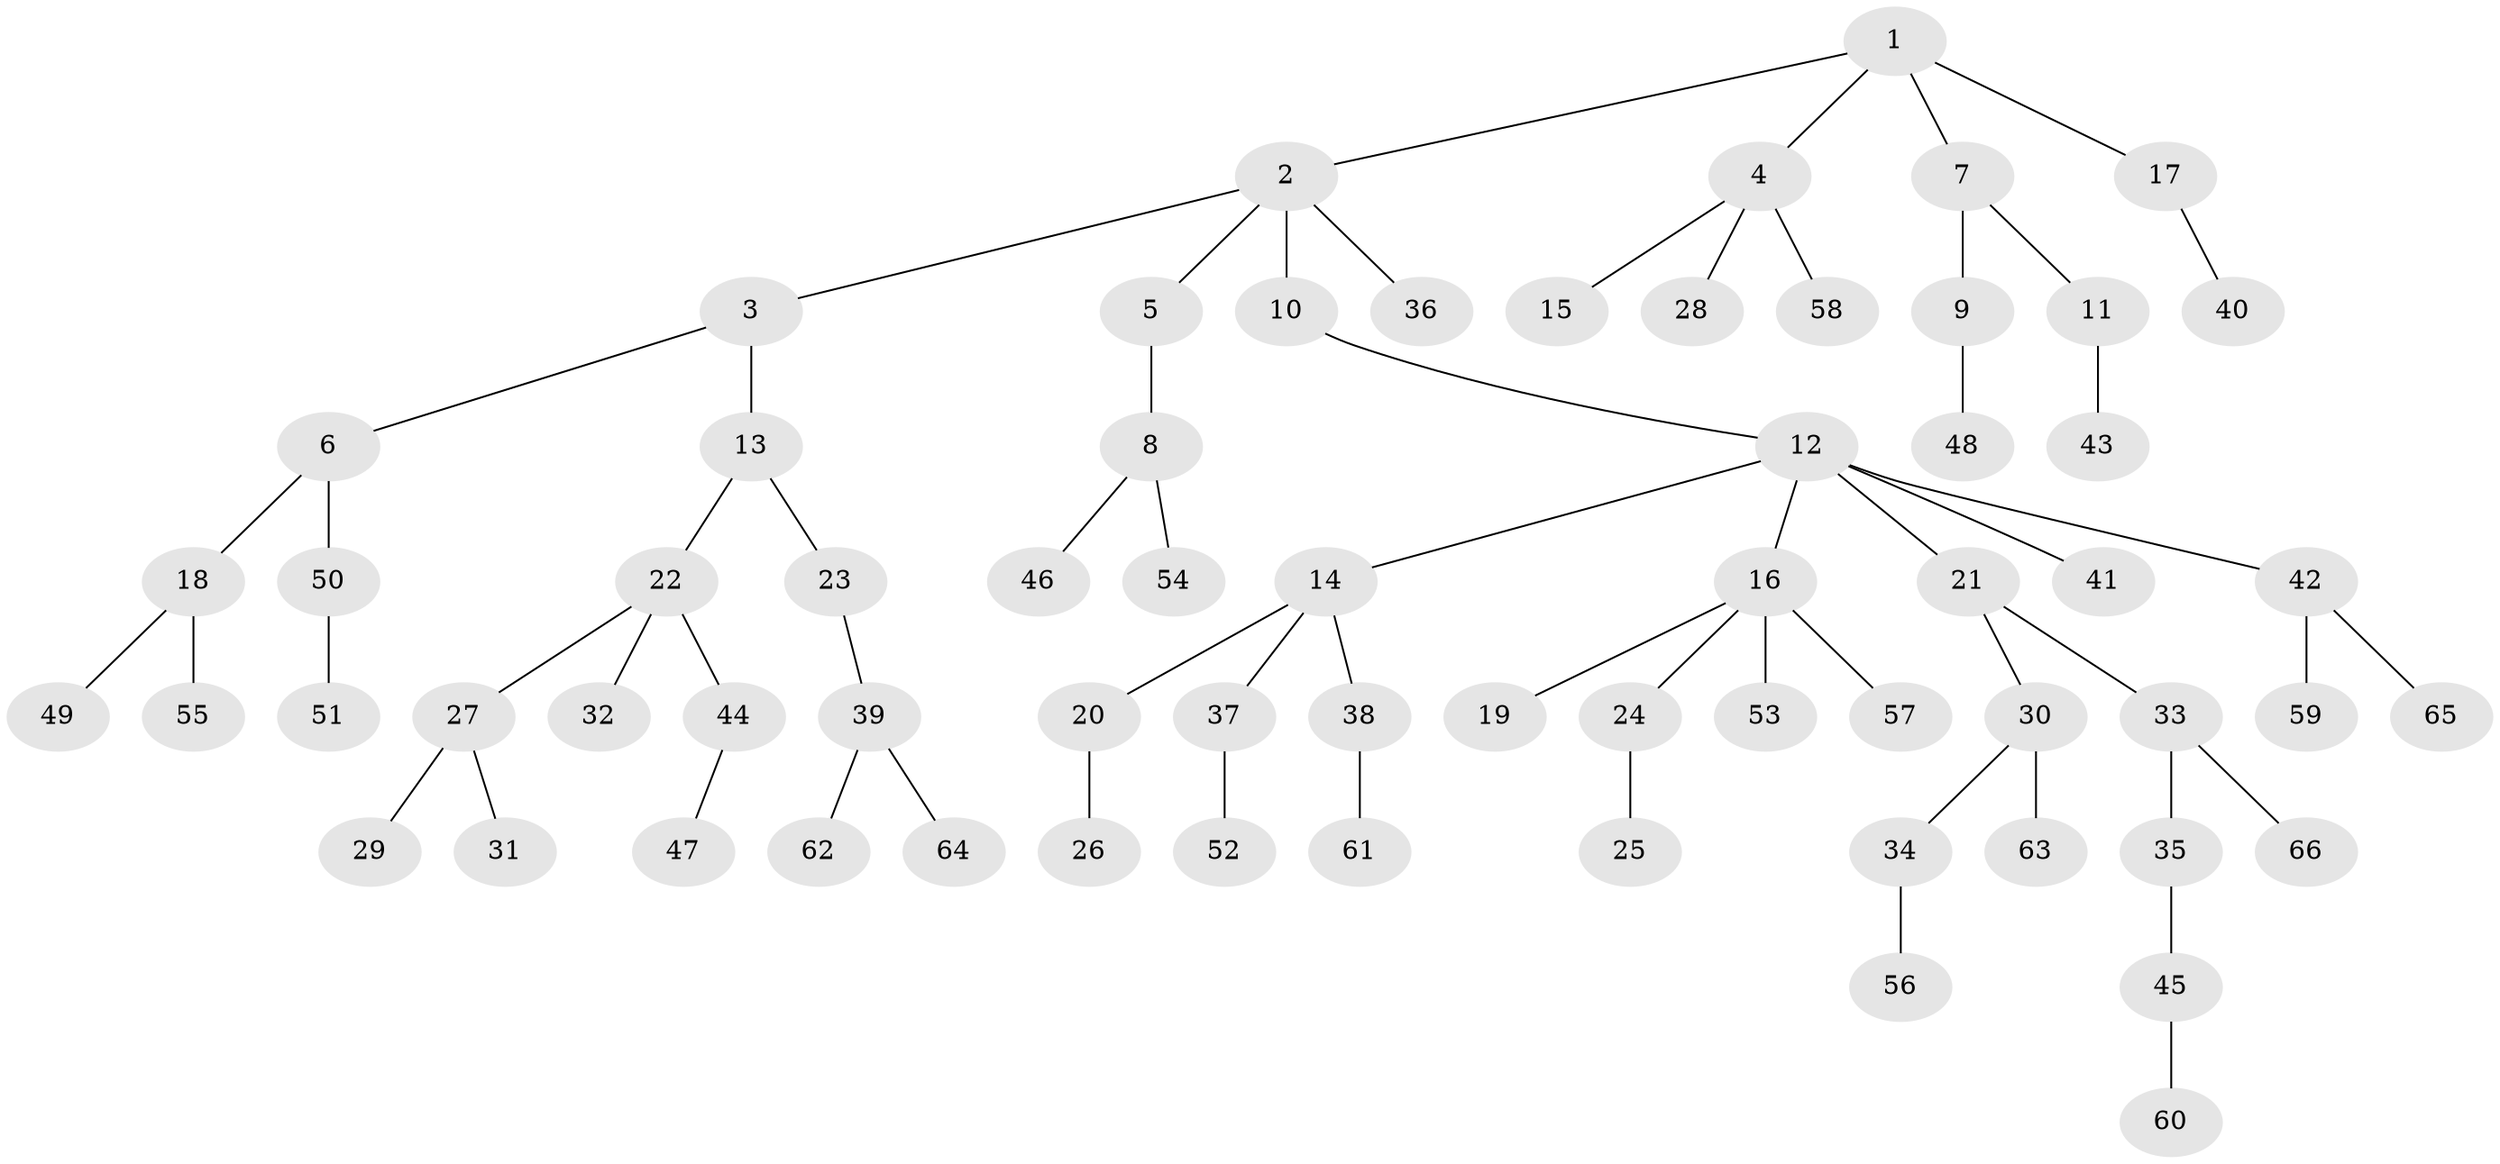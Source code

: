 // coarse degree distribution, {4: 0.09090909090909091, 5: 0.045454545454545456, 3: 0.09090909090909091, 2: 0.1590909090909091, 1: 0.5909090909090909, 8: 0.022727272727272728}
// Generated by graph-tools (version 1.1) at 2025/42/03/06/25 10:42:04]
// undirected, 66 vertices, 65 edges
graph export_dot {
graph [start="1"]
  node [color=gray90,style=filled];
  1;
  2;
  3;
  4;
  5;
  6;
  7;
  8;
  9;
  10;
  11;
  12;
  13;
  14;
  15;
  16;
  17;
  18;
  19;
  20;
  21;
  22;
  23;
  24;
  25;
  26;
  27;
  28;
  29;
  30;
  31;
  32;
  33;
  34;
  35;
  36;
  37;
  38;
  39;
  40;
  41;
  42;
  43;
  44;
  45;
  46;
  47;
  48;
  49;
  50;
  51;
  52;
  53;
  54;
  55;
  56;
  57;
  58;
  59;
  60;
  61;
  62;
  63;
  64;
  65;
  66;
  1 -- 2;
  1 -- 4;
  1 -- 7;
  1 -- 17;
  2 -- 3;
  2 -- 5;
  2 -- 10;
  2 -- 36;
  3 -- 6;
  3 -- 13;
  4 -- 15;
  4 -- 28;
  4 -- 58;
  5 -- 8;
  6 -- 18;
  6 -- 50;
  7 -- 9;
  7 -- 11;
  8 -- 46;
  8 -- 54;
  9 -- 48;
  10 -- 12;
  11 -- 43;
  12 -- 14;
  12 -- 16;
  12 -- 21;
  12 -- 41;
  12 -- 42;
  13 -- 22;
  13 -- 23;
  14 -- 20;
  14 -- 37;
  14 -- 38;
  16 -- 19;
  16 -- 24;
  16 -- 53;
  16 -- 57;
  17 -- 40;
  18 -- 49;
  18 -- 55;
  20 -- 26;
  21 -- 30;
  21 -- 33;
  22 -- 27;
  22 -- 32;
  22 -- 44;
  23 -- 39;
  24 -- 25;
  27 -- 29;
  27 -- 31;
  30 -- 34;
  30 -- 63;
  33 -- 35;
  33 -- 66;
  34 -- 56;
  35 -- 45;
  37 -- 52;
  38 -- 61;
  39 -- 62;
  39 -- 64;
  42 -- 59;
  42 -- 65;
  44 -- 47;
  45 -- 60;
  50 -- 51;
}
